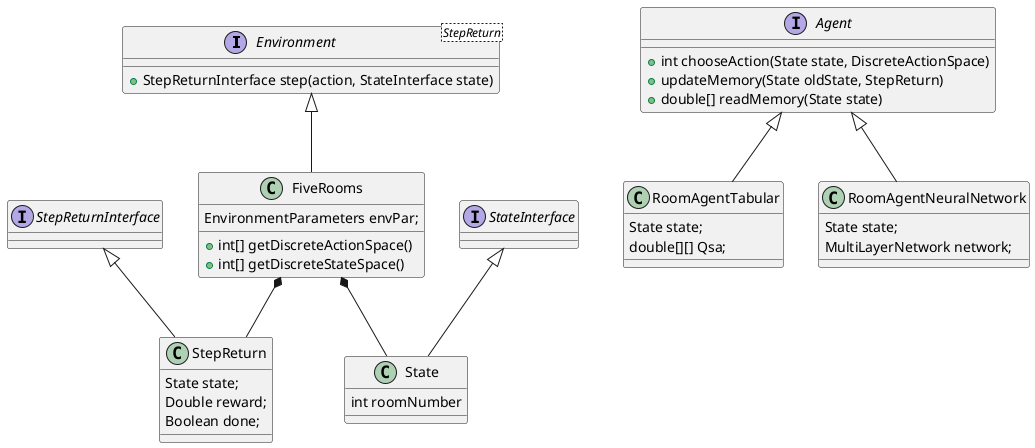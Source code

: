 @startuml
'https://plantuml.com/class-diagram


interface Environment<StepReturn> {
+ StepReturnInterface step(action, StateInterface state)
'+ State reset()
}

interface StepReturnInterface  { }

interface StateInterface  { }

class StepReturn {
State state;
Double reward;
Boolean done;
}

class FiveRooms {
EnvironmentParameters envPar;
+ int[] getDiscreteActionSpace()
+ int[] getDiscreteStateSpace()
}

class State {
int roomNumber
}



Environment  <|-- FiveRooms

FiveRooms *-- State
FiveRooms *-- StepReturn

StepReturnInterface  <|-- StepReturn
StateInterface  <|-- State

interface Agent {
+ int chooseAction(State state, DiscreteActionSpace)
+ updateMemory(State oldState, StepReturn)
+ double[] readMemory(State state)
}

class RoomAgentTabular {
State state;
double[][] Qsa;
}

class RoomAgentNeuralNetwork {
State state;
MultiLayerNetwork network;
}

Agent  <|-- RoomAgentTabular
Agent  <|-- RoomAgentNeuralNetwork



@enduml